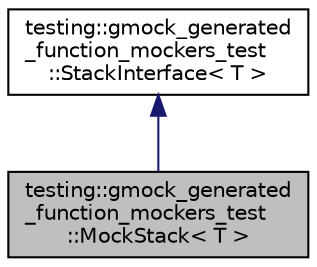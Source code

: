 digraph "testing::gmock_generated_function_mockers_test::MockStack&lt; T &gt;"
{
  edge [fontname="Helvetica",fontsize="10",labelfontname="Helvetica",labelfontsize="10"];
  node [fontname="Helvetica",fontsize="10",shape=record];
  Node1 [label="testing::gmock_generated\l_function_mockers_test\l::MockStack\< T \>",height=0.2,width=0.4,color="black", fillcolor="grey75", style="filled", fontcolor="black"];
  Node2 -> Node1 [dir="back",color="midnightblue",fontsize="10",style="solid",fontname="Helvetica"];
  Node2 [label="testing::gmock_generated\l_function_mockers_test\l::StackInterface\< T \>",height=0.2,width=0.4,color="black", fillcolor="white", style="filled",URL="$classtesting_1_1gmock__generated__function__mockers__test_1_1_stack_interface.html"];
}
